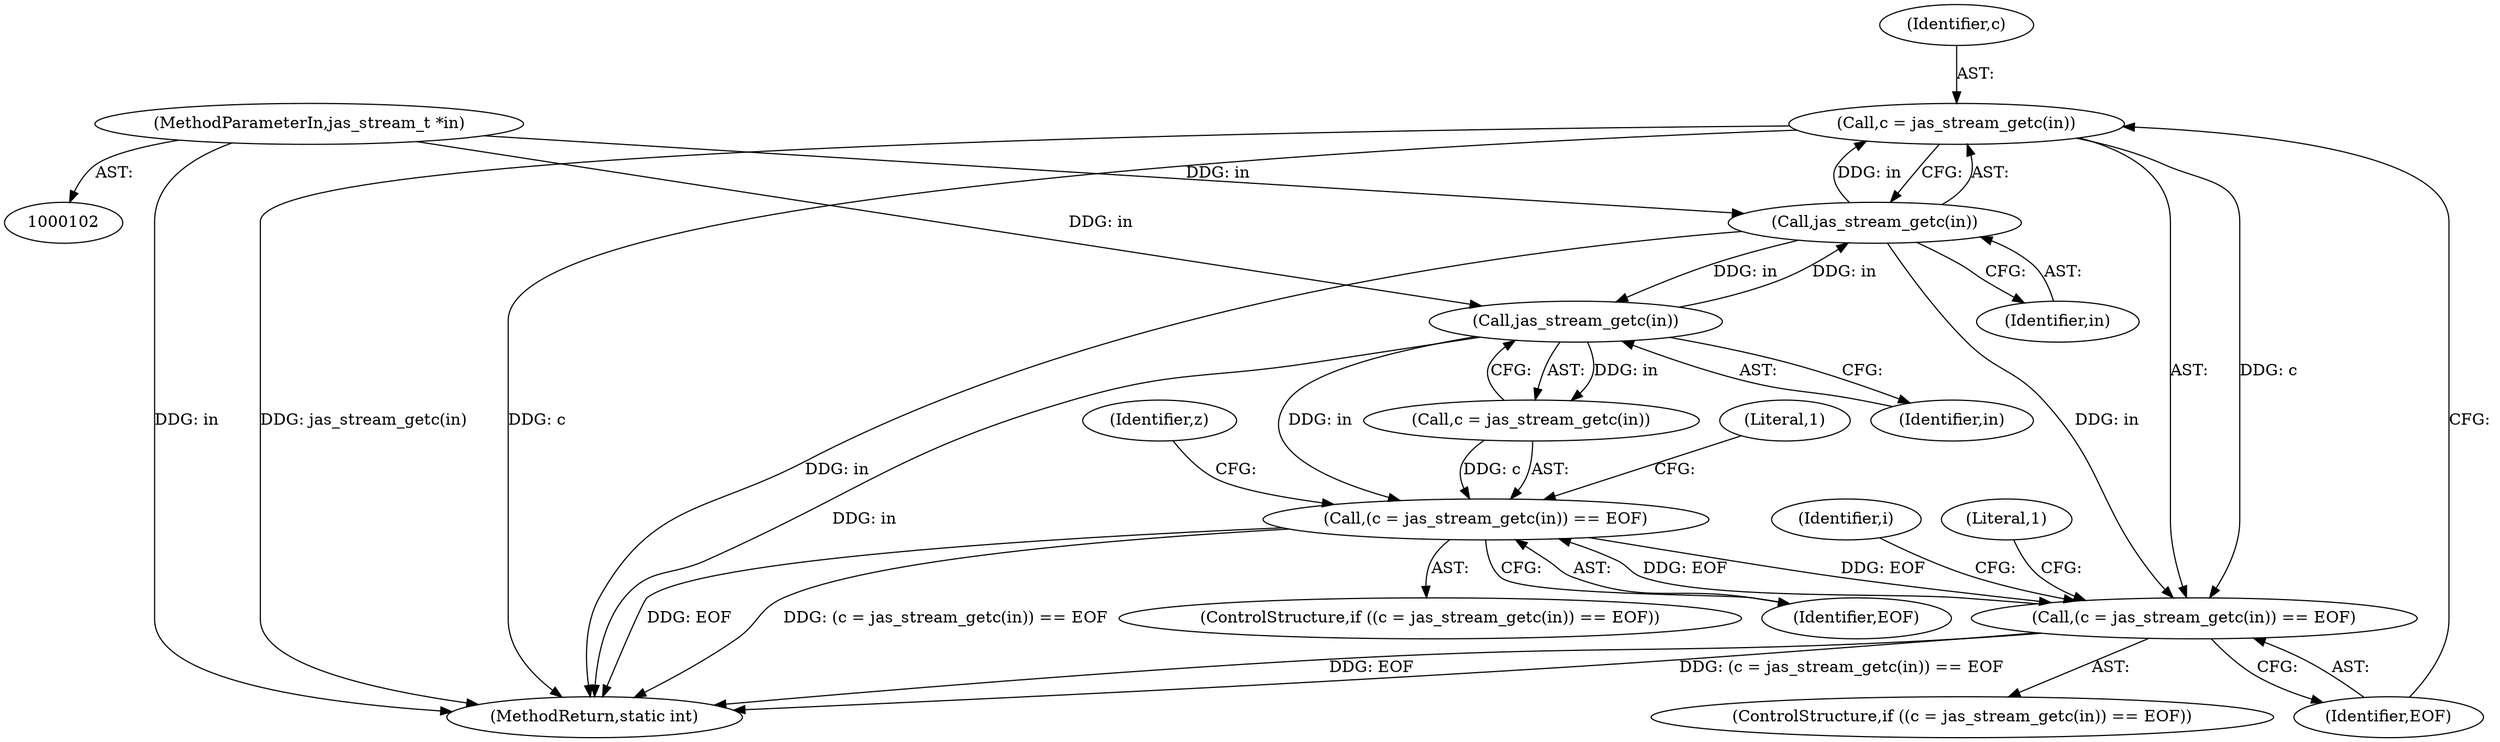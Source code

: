 digraph "0_jasper_411a4068f8c464e883358bf403a3e25158863823_0@API" {
"1000284" [label="(Call,c = jas_stream_getc(in))"];
"1000286" [label="(Call,jas_stream_getc(in))"];
"1000200" [label="(Call,jas_stream_getc(in))"];
"1000103" [label="(MethodParameterIn,jas_stream_t *in)"];
"1000283" [label="(Call,(c = jas_stream_getc(in)) == EOF)"];
"1000197" [label="(Call,(c = jas_stream_getc(in)) == EOF)"];
"1000285" [label="(Identifier,c)"];
"1000284" [label="(Call,c = jas_stream_getc(in))"];
"1000103" [label="(MethodParameterIn,jas_stream_t *in)"];
"1000295" [label="(Identifier,i)"];
"1000196" [label="(ControlStructure,if ((c = jas_stream_getc(in)) == EOF))"];
"1000202" [label="(Identifier,EOF)"];
"1000208" [label="(Identifier,z)"];
"1000201" [label="(Identifier,in)"];
"1000200" [label="(Call,jas_stream_getc(in))"];
"1000287" [label="(Identifier,in)"];
"1000198" [label="(Call,c = jas_stream_getc(in))"];
"1000197" [label="(Call,(c = jas_stream_getc(in)) == EOF)"];
"1000206" [label="(Literal,1)"];
"1000292" [label="(Literal,1)"];
"1000288" [label="(Identifier,EOF)"];
"1000282" [label="(ControlStructure,if ((c = jas_stream_getc(in)) == EOF))"];
"1000283" [label="(Call,(c = jas_stream_getc(in)) == EOF)"];
"1000338" [label="(MethodReturn,static int)"];
"1000286" [label="(Call,jas_stream_getc(in))"];
"1000284" -> "1000283"  [label="AST: "];
"1000284" -> "1000286"  [label="CFG: "];
"1000285" -> "1000284"  [label="AST: "];
"1000286" -> "1000284"  [label="AST: "];
"1000288" -> "1000284"  [label="CFG: "];
"1000284" -> "1000338"  [label="DDG: jas_stream_getc(in)"];
"1000284" -> "1000338"  [label="DDG: c"];
"1000284" -> "1000283"  [label="DDG: c"];
"1000286" -> "1000284"  [label="DDG: in"];
"1000286" -> "1000287"  [label="CFG: "];
"1000287" -> "1000286"  [label="AST: "];
"1000286" -> "1000338"  [label="DDG: in"];
"1000286" -> "1000200"  [label="DDG: in"];
"1000286" -> "1000283"  [label="DDG: in"];
"1000200" -> "1000286"  [label="DDG: in"];
"1000103" -> "1000286"  [label="DDG: in"];
"1000200" -> "1000198"  [label="AST: "];
"1000200" -> "1000201"  [label="CFG: "];
"1000201" -> "1000200"  [label="AST: "];
"1000198" -> "1000200"  [label="CFG: "];
"1000200" -> "1000338"  [label="DDG: in"];
"1000200" -> "1000197"  [label="DDG: in"];
"1000200" -> "1000198"  [label="DDG: in"];
"1000103" -> "1000200"  [label="DDG: in"];
"1000103" -> "1000102"  [label="AST: "];
"1000103" -> "1000338"  [label="DDG: in"];
"1000283" -> "1000282"  [label="AST: "];
"1000283" -> "1000288"  [label="CFG: "];
"1000288" -> "1000283"  [label="AST: "];
"1000292" -> "1000283"  [label="CFG: "];
"1000295" -> "1000283"  [label="CFG: "];
"1000283" -> "1000338"  [label="DDG: EOF"];
"1000283" -> "1000338"  [label="DDG: (c = jas_stream_getc(in)) == EOF"];
"1000283" -> "1000197"  [label="DDG: EOF"];
"1000197" -> "1000283"  [label="DDG: EOF"];
"1000197" -> "1000196"  [label="AST: "];
"1000197" -> "1000202"  [label="CFG: "];
"1000198" -> "1000197"  [label="AST: "];
"1000202" -> "1000197"  [label="AST: "];
"1000206" -> "1000197"  [label="CFG: "];
"1000208" -> "1000197"  [label="CFG: "];
"1000197" -> "1000338"  [label="DDG: (c = jas_stream_getc(in)) == EOF"];
"1000197" -> "1000338"  [label="DDG: EOF"];
"1000198" -> "1000197"  [label="DDG: c"];
}
